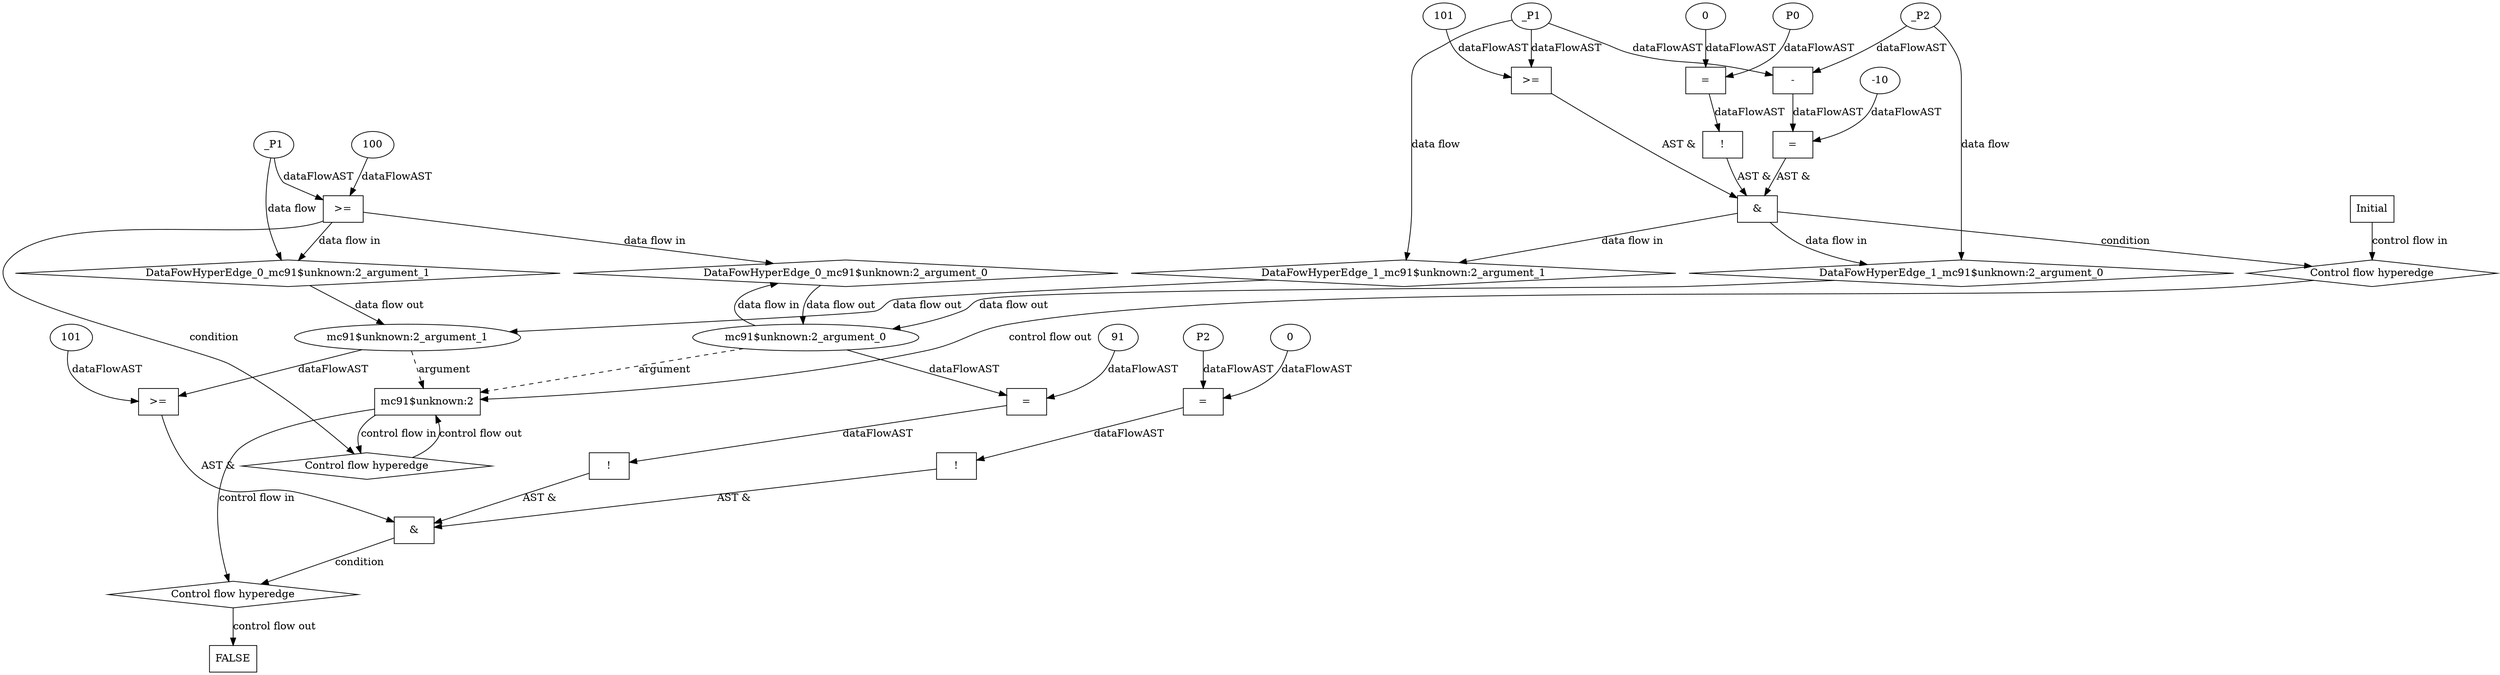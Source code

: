 digraph dag {
"mc91$unknown:2" [label="mc91$unknown:2" nodeName="mc91$unknown:2" class=cfn  shape="rect"];
FALSE [label="FALSE" nodeName=FALSE class=cfn  shape="rect"];
Initial [label="Initial" nodeName=Initial class=cfn  shape="rect"];
ControlFowHyperEdge_0 [label="Control flow hyperedge" nodeName=ControlFowHyperEdge_0 class=controlFlowHyperEdge shape="diamond"];
"mc91$unknown:2" -> ControlFowHyperEdge_0 [label="control flow in"]
ControlFowHyperEdge_0 -> "mc91$unknown:2" [label="control flow out"]
ControlFowHyperEdge_1 [label="Control flow hyperedge" nodeName=ControlFowHyperEdge_1 class=controlFlowHyperEdge shape="diamond"];
"Initial" -> ControlFowHyperEdge_1 [label="control flow in"]
ControlFowHyperEdge_1 -> "mc91$unknown:2" [label="control flow out"]
ControlFowHyperEdge_2 [label="Control flow hyperedge" nodeName=ControlFowHyperEdge_2 class=controlFlowHyperEdge shape="diamond"];
"mc91$unknown:2" -> ControlFowHyperEdge_2 [label="control flow in"]
ControlFowHyperEdge_2 -> "FALSE" [label="control flow out"]
"mc91$unknown:2_argument_0" [label="mc91$unknown:2_argument_0" nodeName=argument0 class=argument  head="mc91$unknown:2" shape="oval"];
"mc91$unknown:2_argument_0" -> "mc91$unknown:2"[label="argument" style="dashed"]
"mc91$unknown:2_argument_1" [label="mc91$unknown:2_argument_1" nodeName=argument1 class=argument  head="mc91$unknown:2" shape="oval"];
"mc91$unknown:2_argument_1" -> "mc91$unknown:2"[label="argument" style="dashed"]

"xxxmc91$unknown:2___mc91$unknown:2_0xxxguard_0_node_0" [label=">=" nodeName="xxxmc91$unknown:2___mc91$unknown:2_0xxxguard_0_node_0" class=Operator  shape="rect"];
"xxxmc91$unknown:2___mc91$unknown:2_0xxxguard_0_node_1" [label="100" nodeName="xxxmc91$unknown:2___mc91$unknown:2_0xxxguard_0_node_1" class=Literal ];
"xxxmc91$unknown:2___mc91$unknown:2_0xxxguard_0_node_1" -> "xxxmc91$unknown:2___mc91$unknown:2_0xxxguard_0_node_0"[label="dataFlowAST"]
"xxxmc91$unknown:2___mc91$unknown:2_0xxxdataFlow_0_node_0" -> "xxxmc91$unknown:2___mc91$unknown:2_0xxxguard_0_node_0"[label="dataFlowAST"]

"xxxmc91$unknown:2___mc91$unknown:2_0xxxguard_0_node_0" -> "ControlFowHyperEdge_0" [label="condition"];
"xxxmc91$unknown:2___mc91$unknown:2_0xxxdataFlow_0_node_0" [label="_P1" nodeName="xxxmc91$unknown:2___mc91$unknown:2_0xxxdataFlow_0_node_0" class=Constant ];

"xxxmc91$unknown:2___mc91$unknown:2_0xxxdataFlow_0_node_0" -> "DataFowHyperEdge_0_mc91$unknown:2_argument_1" [label="data flow"];
"xxxmc91$unknown:2___Initial_1xxx_and" [label="&" nodeName="xxxmc91$unknown:2___Initial_1xxx_and" class=Operator shape="rect"];
"xxxmc91$unknown:2___Initial_1xxxguard_0_node_0" [label="!" nodeName="xxxmc91$unknown:2___Initial_1xxxguard_0_node_0" class=Operator shape="rect"];
"xxxmc91$unknown:2___Initial_1xxxguard_0_node_1" [label="=" nodeName="xxxmc91$unknown:2___Initial_1xxxguard_0_node_1" class=Operator  shape="rect"];
"xxxmc91$unknown:2___Initial_1xxxguard_0_node_2" [label="P0" nodeName="xxxmc91$unknown:2___Initial_1xxxguard_0_node_2" class=Constant ];
"xxxmc91$unknown:2___Initial_1xxxguard_0_node_3" [label="0" nodeName="xxxmc91$unknown:2___Initial_1xxxguard_0_node_3" class=Literal ];
"xxxmc91$unknown:2___Initial_1xxxguard_0_node_1" -> "xxxmc91$unknown:2___Initial_1xxxguard_0_node_0"[label="dataFlowAST"]
"xxxmc91$unknown:2___Initial_1xxxguard_0_node_2" -> "xxxmc91$unknown:2___Initial_1xxxguard_0_node_1"[label="dataFlowAST"]
"xxxmc91$unknown:2___Initial_1xxxguard_0_node_3" -> "xxxmc91$unknown:2___Initial_1xxxguard_0_node_1"[label="dataFlowAST"]

"xxxmc91$unknown:2___Initial_1xxxguard_0_node_0" -> "xxxmc91$unknown:2___Initial_1xxx_and" [label="AST &"];
"xxxmc91$unknown:2___Initial_1xxxguard1_node_0" [label=">=" nodeName="xxxmc91$unknown:2___Initial_1xxxguard1_node_0" class=Operator  shape="rect"];
"xxxmc91$unknown:2___Initial_1xxxguard1_node_2" [label="101" nodeName="xxxmc91$unknown:2___Initial_1xxxguard1_node_2" class=Literal ];
"xxxmc91$unknown:2___Initial_1xxxdataFlow1_node_0" -> "xxxmc91$unknown:2___Initial_1xxxguard1_node_0"[label="dataFlowAST"]
"xxxmc91$unknown:2___Initial_1xxxguard1_node_2" -> "xxxmc91$unknown:2___Initial_1xxxguard1_node_0"[label="dataFlowAST"]

"xxxmc91$unknown:2___Initial_1xxxguard1_node_0" -> "xxxmc91$unknown:2___Initial_1xxx_and" [label="AST &"];
"xxxmc91$unknown:2___Initial_1xxxguard2_node_0" [label="=" nodeName="xxxmc91$unknown:2___Initial_1xxxguard2_node_0" class=Operator  shape="rect"];
"xxxmc91$unknown:2___Initial_1xxxguard2_node_1" [label="-" nodeName="xxxmc91$unknown:2___Initial_1xxxguard2_node_1" class= Operator shape="rect"];
"xxxmc91$unknown:2___Initial_1xxxguard2_node_4" [label="-10" nodeName="xxxmc91$unknown:2___Initial_1xxxguard2_node_4" class=Literal ];
"xxxmc91$unknown:2___Initial_1xxxguard2_node_1" -> "xxxmc91$unknown:2___Initial_1xxxguard2_node_0"[label="dataFlowAST"]
"xxxmc91$unknown:2___Initial_1xxxguard2_node_4" -> "xxxmc91$unknown:2___Initial_1xxxguard2_node_0"[label="dataFlowAST"]
"xxxmc91$unknown:2___Initial_1xxxdataFlow_0_node_0" -> "xxxmc91$unknown:2___Initial_1xxxguard2_node_1"[label="dataFlowAST"]
"xxxmc91$unknown:2___Initial_1xxxdataFlow1_node_0" -> "xxxmc91$unknown:2___Initial_1xxxguard2_node_1"[label="dataFlowAST"]

"xxxmc91$unknown:2___Initial_1xxxguard2_node_0" -> "xxxmc91$unknown:2___Initial_1xxx_and" [label="AST &"];
"xxxmc91$unknown:2___Initial_1xxx_and" -> "ControlFowHyperEdge_1" [label="condition"];
"xxxmc91$unknown:2___Initial_1xxxdataFlow_0_node_0" [label="_P2" nodeName="xxxmc91$unknown:2___Initial_1xxxdataFlow_0_node_0" class=Constant ];

"xxxmc91$unknown:2___Initial_1xxxdataFlow_0_node_0" -> "DataFowHyperEdge_1_mc91$unknown:2_argument_0" [label="data flow"];
"xxxmc91$unknown:2___Initial_1xxxdataFlow1_node_0" [label="_P1" nodeName="xxxmc91$unknown:2___Initial_1xxxdataFlow1_node_0" class=Constant ];

"xxxmc91$unknown:2___Initial_1xxxdataFlow1_node_0" -> "DataFowHyperEdge_1_mc91$unknown:2_argument_1" [label="data flow"];
"xxxFALSE___mc91$unknown:2_2xxx_and" [label="&" nodeName="xxxFALSE___mc91$unknown:2_2xxx_and" class=Operator shape="rect"];
"xxxFALSE___mc91$unknown:2_2xxxguard_0_node_0" [label="!" nodeName="xxxFALSE___mc91$unknown:2_2xxxguard_0_node_0" class=Operator shape="rect"];
"xxxFALSE___mc91$unknown:2_2xxxguard_0_node_1" [label="=" nodeName="xxxFALSE___mc91$unknown:2_2xxxguard_0_node_1" class=Operator  shape="rect"];
"xxxFALSE___mc91$unknown:2_2xxxguard_0_node_2" [label="P2" nodeName="xxxFALSE___mc91$unknown:2_2xxxguard_0_node_2" class=Constant ];
"xxxFALSE___mc91$unknown:2_2xxxguard_0_node_3" [label="0" nodeName="xxxFALSE___mc91$unknown:2_2xxxguard_0_node_3" class=Literal ];
"xxxFALSE___mc91$unknown:2_2xxxguard_0_node_1" -> "xxxFALSE___mc91$unknown:2_2xxxguard_0_node_0"[label="dataFlowAST"]
"xxxFALSE___mc91$unknown:2_2xxxguard_0_node_2" -> "xxxFALSE___mc91$unknown:2_2xxxguard_0_node_1"[label="dataFlowAST"]
"xxxFALSE___mc91$unknown:2_2xxxguard_0_node_3" -> "xxxFALSE___mc91$unknown:2_2xxxguard_0_node_1"[label="dataFlowAST"]

"xxxFALSE___mc91$unknown:2_2xxxguard_0_node_0" -> "xxxFALSE___mc91$unknown:2_2xxx_and" [label="AST &"];
"xxxFALSE___mc91$unknown:2_2xxxguard1_node_0" [label="!" nodeName="xxxFALSE___mc91$unknown:2_2xxxguard1_node_0" class=Operator shape="rect"];
"xxxFALSE___mc91$unknown:2_2xxxguard1_node_1" [label="=" nodeName="xxxFALSE___mc91$unknown:2_2xxxguard1_node_1" class=Operator  shape="rect"];
"xxxFALSE___mc91$unknown:2_2xxxguard1_node_3" [label="91" nodeName="xxxFALSE___mc91$unknown:2_2xxxguard1_node_3" class=Literal ];
"xxxFALSE___mc91$unknown:2_2xxxguard1_node_1" -> "xxxFALSE___mc91$unknown:2_2xxxguard1_node_0"[label="dataFlowAST"]
"mc91$unknown:2_argument_0" -> "xxxFALSE___mc91$unknown:2_2xxxguard1_node_1"[label="dataFlowAST"]
"xxxFALSE___mc91$unknown:2_2xxxguard1_node_3" -> "xxxFALSE___mc91$unknown:2_2xxxguard1_node_1"[label="dataFlowAST"]

"xxxFALSE___mc91$unknown:2_2xxxguard1_node_0" -> "xxxFALSE___mc91$unknown:2_2xxx_and" [label="AST &"];
"xxxFALSE___mc91$unknown:2_2xxxguard2_node_0" [label=">=" nodeName="xxxFALSE___mc91$unknown:2_2xxxguard2_node_0" class=Operator  shape="rect"];
"xxxFALSE___mc91$unknown:2_2xxxguard2_node_1" [label="101" nodeName="xxxFALSE___mc91$unknown:2_2xxxguard2_node_1" class=Literal ];
"xxxFALSE___mc91$unknown:2_2xxxguard2_node_1" -> "xxxFALSE___mc91$unknown:2_2xxxguard2_node_0"[label="dataFlowAST"]
"mc91$unknown:2_argument_1" -> "xxxFALSE___mc91$unknown:2_2xxxguard2_node_0"[label="dataFlowAST"]

"xxxFALSE___mc91$unknown:2_2xxxguard2_node_0" -> "xxxFALSE___mc91$unknown:2_2xxx_and" [label="AST &"];
"xxxFALSE___mc91$unknown:2_2xxx_and" -> "ControlFowHyperEdge_2" [label="condition"];
"DataFowHyperEdge_0_mc91$unknown:2_argument_0" [label="DataFowHyperEdge_0_mc91$unknown:2_argument_0" nodeName="DataFowHyperEdge_0_mc91$unknown:2_argument_0" class=DataFlowHyperedge shape="diamond"];
"DataFowHyperEdge_0_mc91$unknown:2_argument_0" -> "mc91$unknown:2_argument_0"[label="data flow out"]
"xxxmc91$unknown:2___mc91$unknown:2_0xxxguard_0_node_0" -> "DataFowHyperEdge_0_mc91$unknown:2_argument_0"[label="data flow in"]
"DataFowHyperEdge_0_mc91$unknown:2_argument_1" [label="DataFowHyperEdge_0_mc91$unknown:2_argument_1" nodeName="DataFowHyperEdge_0_mc91$unknown:2_argument_1" class=DataFlowHyperedge shape="diamond"];
"DataFowHyperEdge_0_mc91$unknown:2_argument_1" -> "mc91$unknown:2_argument_1"[label="data flow out"]
"xxxmc91$unknown:2___mc91$unknown:2_0xxxguard_0_node_0" -> "DataFowHyperEdge_0_mc91$unknown:2_argument_1"[label="data flow in"]
"DataFowHyperEdge_1_mc91$unknown:2_argument_0" [label="DataFowHyperEdge_1_mc91$unknown:2_argument_0" nodeName="DataFowHyperEdge_1_mc91$unknown:2_argument_0" class=DataFlowHyperedge shape="diamond"];
"DataFowHyperEdge_1_mc91$unknown:2_argument_0" -> "mc91$unknown:2_argument_0"[label="data flow out"]
"xxxmc91$unknown:2___Initial_1xxx_and" -> "DataFowHyperEdge_1_mc91$unknown:2_argument_0"[label="data flow in"]
"DataFowHyperEdge_1_mc91$unknown:2_argument_1" [label="DataFowHyperEdge_1_mc91$unknown:2_argument_1" nodeName="DataFowHyperEdge_1_mc91$unknown:2_argument_1" class=DataFlowHyperedge shape="diamond"];
"DataFowHyperEdge_1_mc91$unknown:2_argument_1" -> "mc91$unknown:2_argument_1"[label="data flow out"]
"xxxmc91$unknown:2___Initial_1xxx_and" -> "DataFowHyperEdge_1_mc91$unknown:2_argument_1"[label="data flow in"]
"mc91$unknown:2_argument_0" -> "DataFowHyperEdge_0_mc91$unknown:2_argument_0"[label="data flow in"]




}
